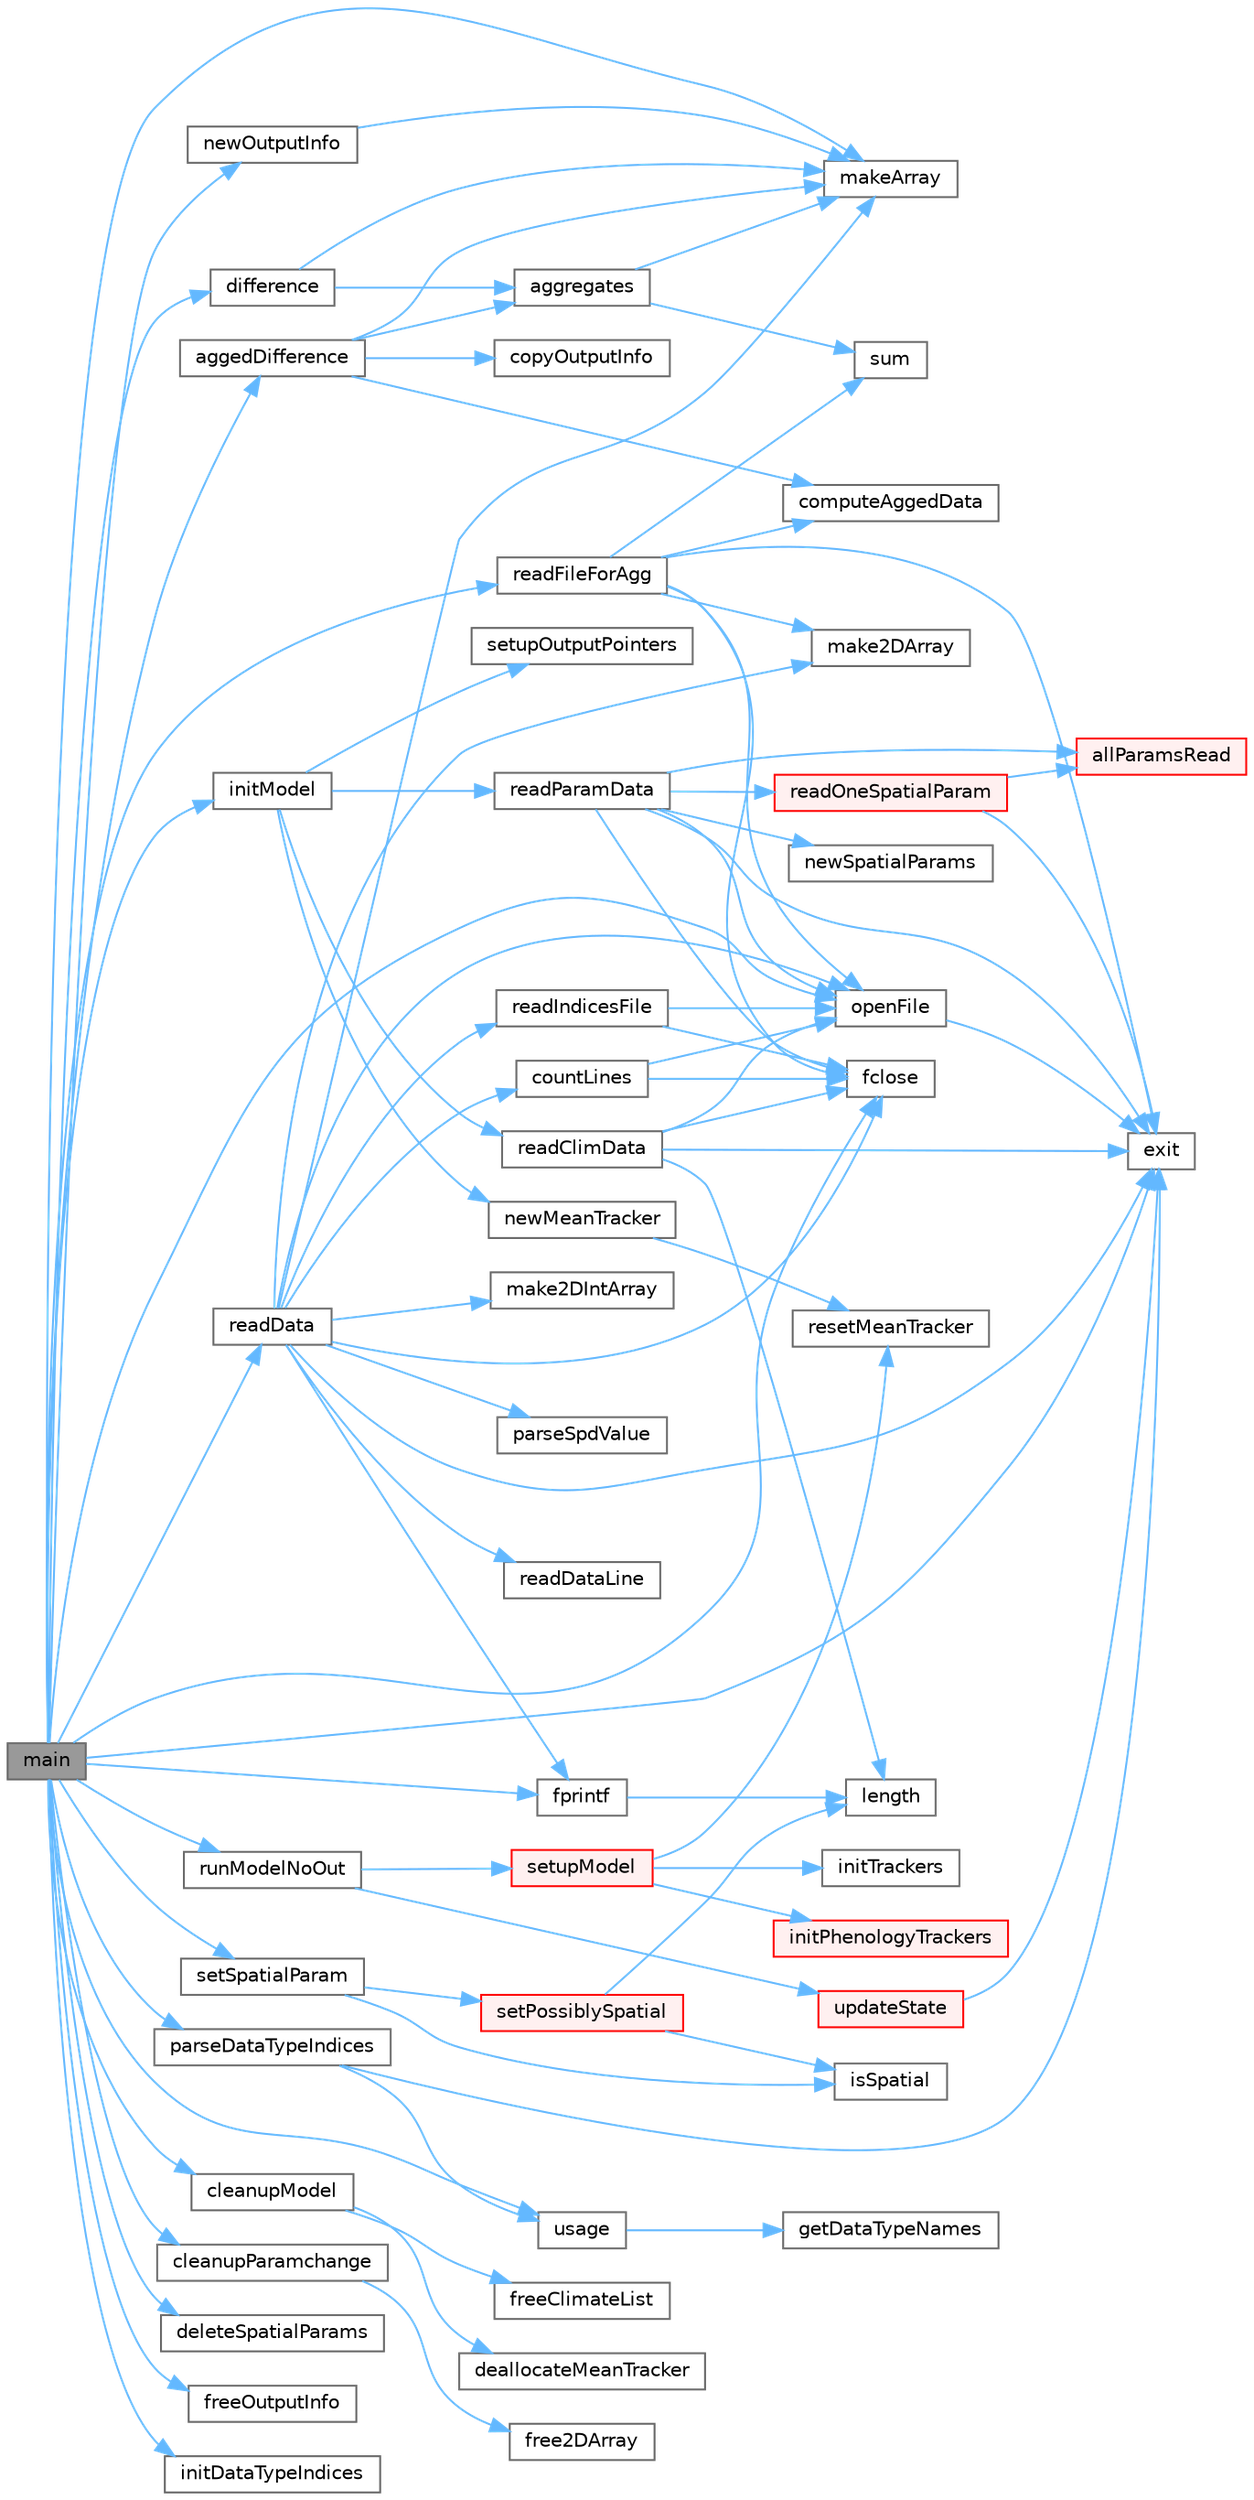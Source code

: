 digraph "main"
{
 // LATEX_PDF_SIZE
  bgcolor="transparent";
  edge [fontname=Helvetica,fontsize=10,labelfontname=Helvetica,labelfontsize=10];
  node [fontname=Helvetica,fontsize=10,shape=box,height=0.2,width=0.4];
  rankdir="LR";
  Node1 [id="Node000001",label="main",height=0.2,width=0.4,color="gray40", fillcolor="grey60", style="filled", fontcolor="black",tooltip=" "];
  Node1 -> Node2 [id="edge86_Node000001_Node000002",color="steelblue1",style="solid",tooltip=" "];
  Node2 [id="Node000002",label="aggedDifference",height=0.2,width=0.4,color="grey40", fillcolor="white", style="filled",URL="$d7/d0b/paramchange_8c.html#aaf4a74406a3f1ef2212c05de076571a9",tooltip=" "];
  Node2 -> Node3 [id="edge87_Node000002_Node000003",color="steelblue1",style="solid",tooltip=" "];
  Node3 [id="Node000003",label="aggregates",height=0.2,width=0.4,color="grey40", fillcolor="white", style="filled",URL="$d7/d0b/paramchange_8c.html#a5149a58f135f318f2fc444287457cbcb",tooltip=" "];
  Node3 -> Node4 [id="edge88_Node000003_Node000004",color="steelblue1",style="solid",tooltip=" "];
  Node4 [id="Node000004",label="makeArray",height=0.2,width=0.4,color="grey40", fillcolor="white", style="filled",URL="$d9/dae/_s_i_p_n_e_topts_in_2util_8c.html#a21c26b5db93cc2c6817b9a953683280f",tooltip=" "];
  Node3 -> Node5 [id="edge89_Node000003_Node000005",color="steelblue1",style="solid",tooltip=" "];
  Node5 [id="Node000005",label="sum",height=0.2,width=0.4,color="grey40", fillcolor="white", style="filled",URL="$de/d55/preprocess_2climsteps_8m.html#aee22d92d91dd5292c192a6b8128cb439",tooltip=" "];
  Node2 -> Node6 [id="edge90_Node000002_Node000006",color="steelblue1",style="solid",tooltip=" "];
  Node6 [id="Node000006",label="computeAggedData",height=0.2,width=0.4,color="grey40", fillcolor="white", style="filled",URL="$d7/d0b/paramchange_8c.html#ad221c501372d00e63f0b38fe0b3fc294",tooltip=" "];
  Node2 -> Node7 [id="edge91_Node000002_Node000007",color="steelblue1",style="solid",tooltip=" "];
  Node7 [id="Node000007",label="copyOutputInfo",height=0.2,width=0.4,color="grey40", fillcolor="white", style="filled",URL="$d7/d0b/paramchange_8c.html#a8590e6a4e09c79942a5ce0933218c083",tooltip=" "];
  Node2 -> Node4 [id="edge92_Node000002_Node000004",color="steelblue1",style="solid",tooltip=" "];
  Node1 -> Node8 [id="edge93_Node000001_Node000008",color="steelblue1",style="solid",tooltip=" "];
  Node8 [id="Node000008",label="cleanupModel",height=0.2,width=0.4,color="grey40", fillcolor="white", style="filled",URL="$d7/d63/sipnetv_jan2007_8c.html#a08ec54c820e36b47473164178295a1a8",tooltip=" "];
  Node8 -> Node9 [id="edge94_Node000008_Node000009",color="steelblue1",style="solid",tooltip=" "];
  Node9 [id="Node000009",label="deallocateMeanTracker",height=0.2,width=0.4,color="grey40", fillcolor="white", style="filled",URL="$d5/d1f/runmean_8c.html#ac19d52df9855de7455e094c7d9b11e79",tooltip=" "];
  Node8 -> Node10 [id="edge95_Node000008_Node000010",color="steelblue1",style="solid",tooltip=" "];
  Node10 [id="Node000010",label="freeClimateList",height=0.2,width=0.4,color="grey40", fillcolor="white", style="filled",URL="$d7/d63/sipnetv_jan2007_8c.html#ab780d817ab18239d11a00ce186690aac",tooltip=" "];
  Node1 -> Node11 [id="edge96_Node000001_Node000011",color="steelblue1",style="solid",tooltip=" "];
  Node11 [id="Node000011",label="cleanupParamchange",height=0.2,width=0.4,color="grey40", fillcolor="white", style="filled",URL="$d7/d0b/paramchange_8c.html#ac6075d51cb0a0e3ba11a6e6b45c885cd",tooltip=" "];
  Node11 -> Node12 [id="edge97_Node000011_Node000012",color="steelblue1",style="solid",tooltip=" "];
  Node12 [id="Node000012",label="free2DArray",height=0.2,width=0.4,color="grey40", fillcolor="white", style="filled",URL="$d9/dae/_s_i_p_n_e_topts_in_2util_8c.html#a7611ac8af983ccdaaadddb7de7b53c2b",tooltip=" "];
  Node1 -> Node13 [id="edge98_Node000001_Node000013",color="steelblue1",style="solid",tooltip=" "];
  Node13 [id="Node000013",label="deleteSpatialParams",height=0.2,width=0.4,color="grey40", fillcolor="white", style="filled",URL="$d7/dd8/_s_i_p_n_e_topts_in_2spatial_params_8c.html#a404edabdefb1ee943ba2b58f9c0dac37",tooltip=" "];
  Node1 -> Node14 [id="edge99_Node000001_Node000014",color="steelblue1",style="solid",tooltip=" "];
  Node14 [id="Node000014",label="difference",height=0.2,width=0.4,color="grey40", fillcolor="white", style="filled",URL="$d7/d0b/paramchange_8c.html#a56e529386e650868ae87f72ab581a108",tooltip=" "];
  Node14 -> Node3 [id="edge100_Node000014_Node000003",color="steelblue1",style="solid",tooltip=" "];
  Node14 -> Node4 [id="edge101_Node000014_Node000004",color="steelblue1",style="solid",tooltip=" "];
  Node1 -> Node15 [id="edge102_Node000001_Node000015",color="steelblue1",style="solid",tooltip=" "];
  Node15 [id="Node000015",label="exit",height=0.2,width=0.4,color="grey40", fillcolor="white", style="filled",URL="$da/d39/exit_handler_8c.html#a7b17e5913b7dff48eec9ba3976ccfd3c",tooltip=" "];
  Node1 -> Node16 [id="edge103_Node000001_Node000016",color="steelblue1",style="solid",tooltip=" "];
  Node16 [id="Node000016",label="fclose",height=0.2,width=0.4,color="grey40", fillcolor="white", style="filled",URL="$de/d55/preprocess_2climsteps_8m.html#a09890cf585bffdc75d5810e054f62779",tooltip=" "];
  Node1 -> Node17 [id="edge104_Node000001_Node000017",color="steelblue1",style="solid",tooltip=" "];
  Node17 [id="Node000017",label="fprintf",height=0.2,width=0.4,color="grey40", fillcolor="white", style="filled",URL="$db/d38/splitdata_8m.html#a1b55763cc205d6b6f157eefb24e20e4c",tooltip=" "];
  Node17 -> Node18 [id="edge105_Node000017_Node000018",color="steelblue1",style="solid",tooltip=" "];
  Node18 [id="Node000018",label="length",height=0.2,width=0.4,color="grey40", fillcolor="white", style="filled",URL="$d9/dce/daylen_8m.html#a86e0024c249e4a09333409ec56451e1e",tooltip=" "];
  Node1 -> Node19 [id="edge106_Node000001_Node000019",color="steelblue1",style="solid",tooltip=" "];
  Node19 [id="Node000019",label="freeOutputInfo",height=0.2,width=0.4,color="grey40", fillcolor="white", style="filled",URL="$d7/d0b/paramchange_8c.html#abdf74e5a817db25f73396354747b4f89",tooltip=" "];
  Node1 -> Node20 [id="edge107_Node000001_Node000020",color="steelblue1",style="solid",tooltip=" "];
  Node20 [id="Node000020",label="initDataTypeIndices",height=0.2,width=0.4,color="grey40", fillcolor="white", style="filled",URL="$d1/d33/_s_i_p_n_e_topts_in_2sens_test_8c.html#a02c81e3a12dadf2d7ed0ffed9f3e21f6",tooltip=" "];
  Node1 -> Node21 [id="edge108_Node000001_Node000021",color="steelblue1",style="solid",tooltip=" "];
  Node21 [id="Node000021",label="initModel",height=0.2,width=0.4,color="grey40", fillcolor="white", style="filled",URL="$d7/d63/sipnetv_jan2007_8c.html#aab8396814fda2fdceeb284a7dca28fae",tooltip=" "];
  Node21 -> Node22 [id="edge109_Node000021_Node000022",color="steelblue1",style="solid",tooltip=" "];
  Node22 [id="Node000022",label="newMeanTracker",height=0.2,width=0.4,color="grey40", fillcolor="white", style="filled",URL="$d5/d1f/runmean_8c.html#a05982cf71148e3b1c4d8a2a14e0c93ab",tooltip=" "];
  Node22 -> Node23 [id="edge110_Node000022_Node000023",color="steelblue1",style="solid",tooltip=" "];
  Node23 [id="Node000023",label="resetMeanTracker",height=0.2,width=0.4,color="grey40", fillcolor="white", style="filled",URL="$d5/d1f/runmean_8c.html#aafa097eaf82986761f1920d2a1ed2457",tooltip=" "];
  Node21 -> Node24 [id="edge111_Node000021_Node000024",color="steelblue1",style="solid",tooltip=" "];
  Node24 [id="Node000024",label="readClimData",height=0.2,width=0.4,color="grey40", fillcolor="white", style="filled",URL="$d7/d63/sipnetv_jan2007_8c.html#a7f73f9d495f52b35feaaaf9a471370ae",tooltip=" "];
  Node24 -> Node15 [id="edge112_Node000024_Node000015",color="steelblue1",style="solid",tooltip=" "];
  Node24 -> Node16 [id="edge113_Node000024_Node000016",color="steelblue1",style="solid",tooltip=" "];
  Node24 -> Node18 [id="edge114_Node000024_Node000018",color="steelblue1",style="solid",tooltip=" "];
  Node24 -> Node25 [id="edge115_Node000024_Node000025",color="steelblue1",style="solid",tooltip=" "];
  Node25 [id="Node000025",label="openFile",height=0.2,width=0.4,color="grey40", fillcolor="white", style="filled",URL="$d9/d0c/bintotxt_8c.html#a043eed78149456a0cf4a77a71a6e340b",tooltip=" "];
  Node25 -> Node15 [id="edge116_Node000025_Node000015",color="steelblue1",style="solid",tooltip=" "];
  Node21 -> Node26 [id="edge117_Node000021_Node000026",color="steelblue1",style="solid",tooltip=" "];
  Node26 [id="Node000026",label="readParamData",height=0.2,width=0.4,color="grey40", fillcolor="white", style="filled",URL="$d7/d63/sipnetv_jan2007_8c.html#a28969b6887eee8f92820233b3738e879",tooltip=" "];
  Node26 -> Node27 [id="edge118_Node000026_Node000027",color="steelblue1",style="solid",tooltip=" "];
  Node27 [id="Node000027",label="allParamsRead",height=0.2,width=0.4,color="red", fillcolor="#FFF0F0", style="filled",URL="$d7/dd8/_s_i_p_n_e_topts_in_2spatial_params_8c.html#a418ef292091eb3db947671cd7306aea4",tooltip=" "];
  Node26 -> Node15 [id="edge119_Node000026_Node000015",color="steelblue1",style="solid",tooltip=" "];
  Node26 -> Node16 [id="edge120_Node000026_Node000016",color="steelblue1",style="solid",tooltip=" "];
  Node26 -> Node29 [id="edge121_Node000026_Node000029",color="steelblue1",style="solid",tooltip=" "];
  Node29 [id="Node000029",label="newSpatialParams",height=0.2,width=0.4,color="grey40", fillcolor="white", style="filled",URL="$d7/dd8/_s_i_p_n_e_topts_in_2spatial_params_8c.html#af5e36d717bc31e1ccb0f18aac6736329",tooltip=" "];
  Node26 -> Node25 [id="edge122_Node000026_Node000025",color="steelblue1",style="solid",tooltip=" "];
  Node26 -> Node30 [id="edge123_Node000026_Node000030",color="steelblue1",style="solid",tooltip=" "];
  Node30 [id="Node000030",label="readOneSpatialParam",height=0.2,width=0.4,color="red", fillcolor="#FFF0F0", style="filled",URL="$d7/dd8/_s_i_p_n_e_topts_in_2spatial_params_8c.html#a3c628361c3a73187d7d189bf254f6d46",tooltip=" "];
  Node30 -> Node27 [id="edge124_Node000030_Node000027",color="steelblue1",style="solid",tooltip=" "];
  Node30 -> Node15 [id="edge125_Node000030_Node000015",color="steelblue1",style="solid",tooltip=" "];
  Node21 -> Node32 [id="edge126_Node000021_Node000032",color="steelblue1",style="solid",tooltip=" "];
  Node32 [id="Node000032",label="setupOutputPointers",height=0.2,width=0.4,color="grey40", fillcolor="white", style="filled",URL="$d7/d63/sipnetv_jan2007_8c.html#a71bf09e1fcb91e2c9943759635f763f0",tooltip=" "];
  Node1 -> Node4 [id="edge127_Node000001_Node000004",color="steelblue1",style="solid",tooltip=" "];
  Node1 -> Node33 [id="edge128_Node000001_Node000033",color="steelblue1",style="solid",tooltip=" "];
  Node33 [id="Node000033",label="newOutputInfo",height=0.2,width=0.4,color="grey40", fillcolor="white", style="filled",URL="$d7/d0b/paramchange_8c.html#a1eb2a726a4f99ab2e8233b80b93e41ea",tooltip=" "];
  Node33 -> Node4 [id="edge129_Node000033_Node000004",color="steelblue1",style="solid",tooltip=" "];
  Node1 -> Node25 [id="edge130_Node000001_Node000025",color="steelblue1",style="solid",tooltip=" "];
  Node1 -> Node34 [id="edge131_Node000001_Node000034",color="steelblue1",style="solid",tooltip=" "];
  Node34 [id="Node000034",label="parseDataTypeIndices",height=0.2,width=0.4,color="grey40", fillcolor="white", style="filled",URL="$d1/d33/_s_i_p_n_e_topts_in_2sens_test_8c.html#a97dd8387bd19fdade6d298eeb4b6b6d1",tooltip=" "];
  Node34 -> Node15 [id="edge132_Node000034_Node000015",color="steelblue1",style="solid",tooltip=" "];
  Node34 -> Node35 [id="edge133_Node000034_Node000035",color="steelblue1",style="solid",tooltip=" "];
  Node35 [id="Node000035",label="usage",height=0.2,width=0.4,color="grey40", fillcolor="white", style="filled",URL="$d1/d33/_s_i_p_n_e_topts_in_2sens_test_8c.html#af3fc073cbe5282a8dcb2a1380512b3e8",tooltip=" "];
  Node35 -> Node36 [id="edge134_Node000035_Node000036",color="steelblue1",style="solid",tooltip=" "];
  Node36 [id="Node000036",label="getDataTypeNames",height=0.2,width=0.4,color="grey40", fillcolor="white", style="filled",URL="$d7/d63/sipnetv_jan2007_8c.html#a50b2be5026bf5e3947eff9f09ed821db",tooltip=" "];
  Node1 -> Node37 [id="edge135_Node000001_Node000037",color="steelblue1",style="solid",tooltip=" "];
  Node37 [id="Node000037",label="readData",height=0.2,width=0.4,color="grey40", fillcolor="white", style="filled",URL="$d7/d0b/paramchange_8c.html#ab2e314f4a756e7a3631c88cf2c347da6",tooltip=" "];
  Node37 -> Node38 [id="edge136_Node000037_Node000038",color="steelblue1",style="solid",tooltip=" "];
  Node38 [id="Node000038",label="countLines",height=0.2,width=0.4,color="grey40", fillcolor="white", style="filled",URL="$d7/d0b/paramchange_8c.html#a8a89c88fcf4370fc8966041870b7539a",tooltip=" "];
  Node38 -> Node16 [id="edge137_Node000038_Node000016",color="steelblue1",style="solid",tooltip=" "];
  Node38 -> Node25 [id="edge138_Node000038_Node000025",color="steelblue1",style="solid",tooltip=" "];
  Node37 -> Node15 [id="edge139_Node000037_Node000015",color="steelblue1",style="solid",tooltip=" "];
  Node37 -> Node16 [id="edge140_Node000037_Node000016",color="steelblue1",style="solid",tooltip=" "];
  Node37 -> Node17 [id="edge141_Node000037_Node000017",color="steelblue1",style="solid",tooltip=" "];
  Node37 -> Node39 [id="edge142_Node000037_Node000039",color="steelblue1",style="solid",tooltip=" "];
  Node39 [id="Node000039",label="make2DArray",height=0.2,width=0.4,color="grey40", fillcolor="white", style="filled",URL="$d9/dae/_s_i_p_n_e_topts_in_2util_8c.html#acfd51a4f4e38b658d40ac54b748a9b49",tooltip=" "];
  Node37 -> Node40 [id="edge143_Node000037_Node000040",color="steelblue1",style="solid",tooltip=" "];
  Node40 [id="Node000040",label="make2DIntArray",height=0.2,width=0.4,color="grey40", fillcolor="white", style="filled",URL="$d9/dae/_s_i_p_n_e_topts_in_2util_8c.html#a09ddebbbbb5ccb732d7f88931d9d1b2f",tooltip=" "];
  Node37 -> Node4 [id="edge144_Node000037_Node000004",color="steelblue1",style="solid",tooltip=" "];
  Node37 -> Node25 [id="edge145_Node000037_Node000025",color="steelblue1",style="solid",tooltip=" "];
  Node37 -> Node41 [id="edge146_Node000037_Node000041",color="steelblue1",style="solid",tooltip=" "];
  Node41 [id="Node000041",label="parseSpdValue",height=0.2,width=0.4,color="grey40", fillcolor="white", style="filled",URL="$d7/d0b/paramchange_8c.html#a27e8f453a6f4505487fcdde74200efc7",tooltip=" "];
  Node37 -> Node42 [id="edge147_Node000037_Node000042",color="steelblue1",style="solid",tooltip=" "];
  Node42 [id="Node000042",label="readDataLine",height=0.2,width=0.4,color="grey40", fillcolor="white", style="filled",URL="$d7/d0b/paramchange_8c.html#a363bed66339924257cafd1a62de6eca7",tooltip=" "];
  Node37 -> Node43 [id="edge148_Node000037_Node000043",color="steelblue1",style="solid",tooltip=" "];
  Node43 [id="Node000043",label="readIndicesFile",height=0.2,width=0.4,color="grey40", fillcolor="white", style="filled",URL="$d7/d0b/paramchange_8c.html#a8b7d823b883a5bd62c1f518a6eb5f439",tooltip=" "];
  Node43 -> Node16 [id="edge149_Node000043_Node000016",color="steelblue1",style="solid",tooltip=" "];
  Node43 -> Node25 [id="edge150_Node000043_Node000025",color="steelblue1",style="solid",tooltip=" "];
  Node1 -> Node44 [id="edge151_Node000001_Node000044",color="steelblue1",style="solid",tooltip=" "];
  Node44 [id="Node000044",label="readFileForAgg",height=0.2,width=0.4,color="grey40", fillcolor="white", style="filled",URL="$d7/d0b/paramchange_8c.html#a849cd102825770b7b6f339c4ccaf5af7",tooltip=" "];
  Node44 -> Node6 [id="edge152_Node000044_Node000006",color="steelblue1",style="solid",tooltip=" "];
  Node44 -> Node15 [id="edge153_Node000044_Node000015",color="steelblue1",style="solid",tooltip=" "];
  Node44 -> Node16 [id="edge154_Node000044_Node000016",color="steelblue1",style="solid",tooltip=" "];
  Node44 -> Node39 [id="edge155_Node000044_Node000039",color="steelblue1",style="solid",tooltip=" "];
  Node44 -> Node25 [id="edge156_Node000044_Node000025",color="steelblue1",style="solid",tooltip=" "];
  Node44 -> Node5 [id="edge157_Node000044_Node000005",color="steelblue1",style="solid",tooltip=" "];
  Node1 -> Node45 [id="edge158_Node000001_Node000045",color="steelblue1",style="solid",tooltip=" "];
  Node45 [id="Node000045",label="runModelNoOut",height=0.2,width=0.4,color="grey40", fillcolor="white", style="filled",URL="$d7/d63/sipnetv_jan2007_8c.html#a2ac1d1cf6a1203f72d581617a9618026",tooltip=" "];
  Node45 -> Node46 [id="edge159_Node000045_Node000046",color="steelblue1",style="solid",tooltip=" "];
  Node46 [id="Node000046",label="setupModel",height=0.2,width=0.4,color="red", fillcolor="#FFF0F0", style="filled",URL="$d7/d63/sipnetv_jan2007_8c.html#a0efad227d8e097ade293ef92ec87b26e",tooltip=" "];
  Node46 -> Node47 [id="edge160_Node000046_Node000047",color="steelblue1",style="solid",tooltip=" "];
  Node47 [id="Node000047",label="initPhenologyTrackers",height=0.2,width=0.4,color="red", fillcolor="#FFF0F0", style="filled",URL="$d7/d63/sipnetv_jan2007_8c.html#a5c7993de818df1e23101f7b5c7ae79b7",tooltip=" "];
  Node46 -> Node50 [id="edge161_Node000046_Node000050",color="steelblue1",style="solid",tooltip=" "];
  Node50 [id="Node000050",label="initTrackers",height=0.2,width=0.4,color="grey40", fillcolor="white", style="filled",URL="$d7/d63/sipnetv_jan2007_8c.html#af9cf81e2509a32497ab85f75e1edcf9e",tooltip=" "];
  Node46 -> Node23 [id="edge162_Node000046_Node000023",color="steelblue1",style="solid",tooltip=" "];
  Node45 -> Node55 [id="edge163_Node000045_Node000055",color="steelblue1",style="solid",tooltip=" "];
  Node55 [id="Node000055",label="updateState",height=0.2,width=0.4,color="red", fillcolor="#FFF0F0", style="filled",URL="$d7/d63/sipnetv_jan2007_8c.html#aa5dabf4a89c5e3410a829e6a3d042c1f",tooltip=" "];
  Node55 -> Node15 [id="edge164_Node000055_Node000015",color="steelblue1",style="solid",tooltip=" "];
  Node1 -> Node79 [id="edge165_Node000001_Node000079",color="steelblue1",style="solid",tooltip=" "];
  Node79 [id="Node000079",label="setSpatialParam",height=0.2,width=0.4,color="grey40", fillcolor="white", style="filled",URL="$d7/dd8/_s_i_p_n_e_topts_in_2spatial_params_8c.html#a16ba110c016f1bf915e2cb39aa044b96",tooltip=" "];
  Node79 -> Node54 [id="edge166_Node000079_Node000054",color="steelblue1",style="solid",tooltip=" "];
  Node54 [id="Node000054",label="isSpatial",height=0.2,width=0.4,color="grey40", fillcolor="white", style="filled",URL="$d7/dd8/_s_i_p_n_e_topts_in_2spatial_params_8c.html#ae99fa2266ffe4ed506690f3cf382e26e",tooltip=" "];
  Node79 -> Node80 [id="edge167_Node000079_Node000080",color="steelblue1",style="solid",tooltip=" "];
  Node80 [id="Node000080",label="setPossiblySpatial",height=0.2,width=0.4,color="red", fillcolor="#FFF0F0", style="filled",URL="$d7/dd8/_s_i_p_n_e_topts_in_2spatial_params_8c.html#a6408e0394af508aa2c48021b712a2bdd",tooltip=" "];
  Node80 -> Node54 [id="edge168_Node000080_Node000054",color="steelblue1",style="solid",tooltip=" "];
  Node80 -> Node18 [id="edge169_Node000080_Node000018",color="steelblue1",style="solid",tooltip=" "];
  Node1 -> Node35 [id="edge170_Node000001_Node000035",color="steelblue1",style="solid",tooltip=" "];
}
